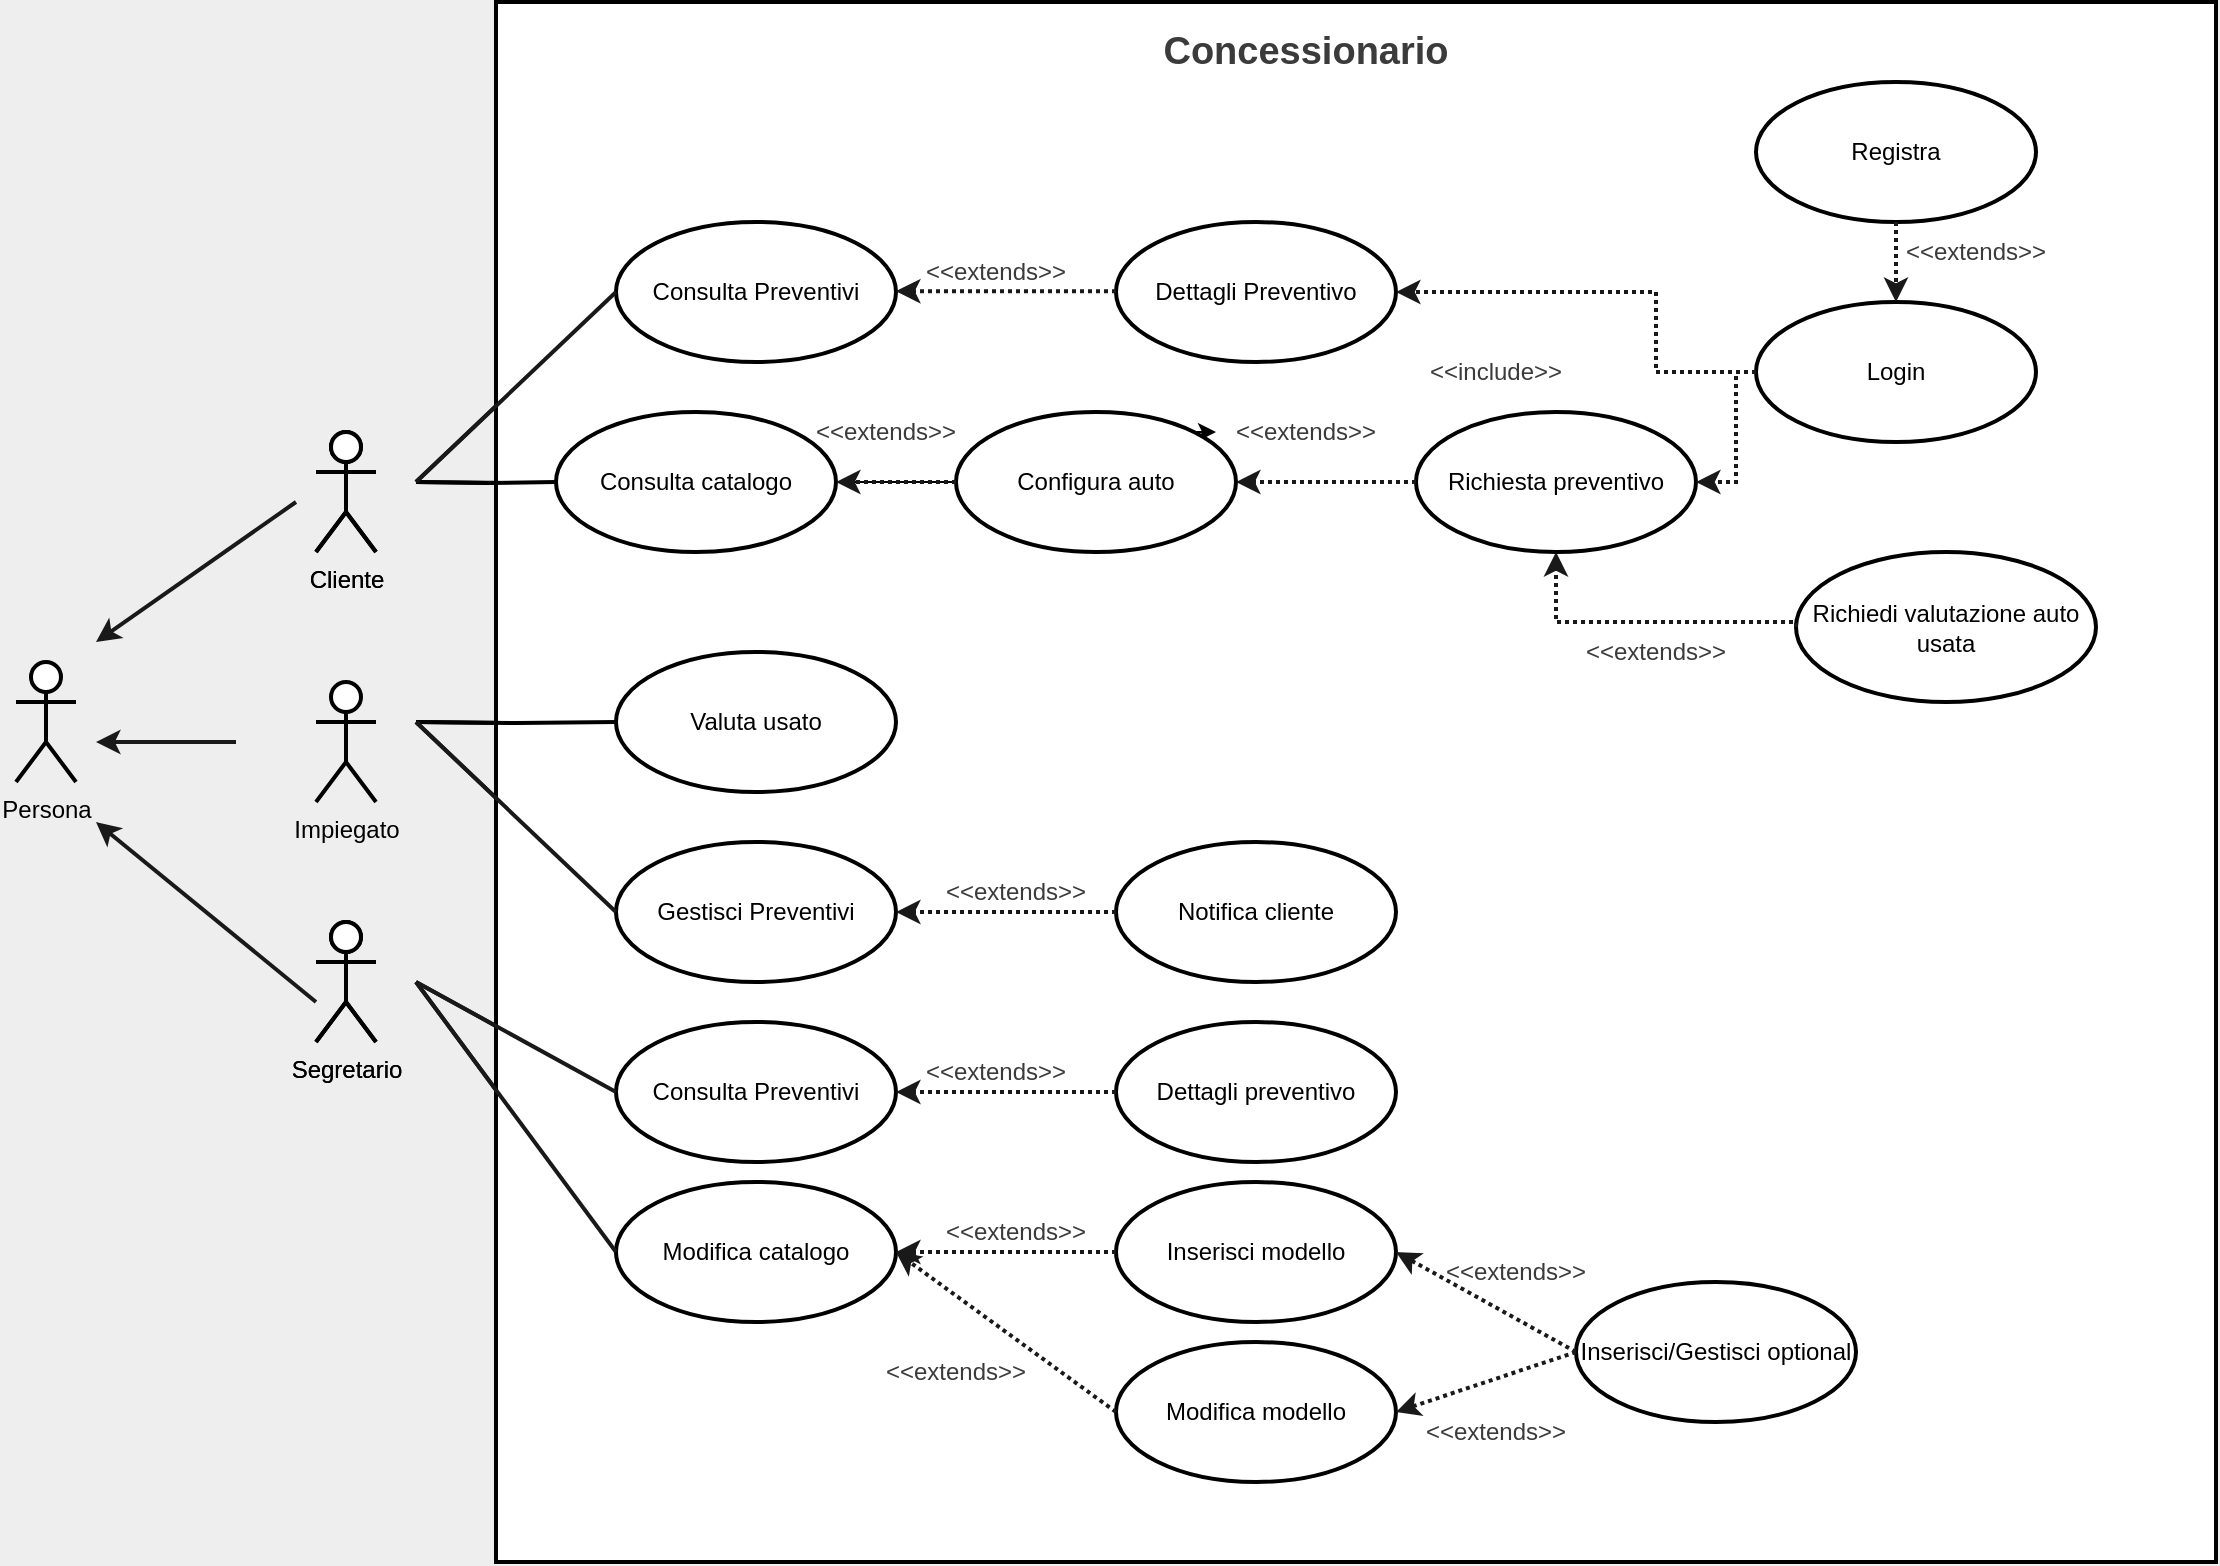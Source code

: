 <mxfile version="22.1.22" type="embed">
  <diagram id="ERxrzM34JgP0kjhDalQf" name="Page-1">
    <mxGraphModel dx="1025" dy="452" grid="1" gridSize="10" guides="1" tooltips="1" connect="1" arrows="1" fold="1" page="0" pageScale="1" pageWidth="827" pageHeight="1169" background="#EEEEEE" math="0" shadow="0">
      <root>
        <mxCell id="0" />
        <mxCell id="1" parent="0" />
        <mxCell id="130" style="edgeStyle=orthogonalEdgeStyle;rounded=0;orthogonalLoop=1;jettySize=auto;html=1;strokeColor=#000000;strokeWidth=2;fontColor=#000000;endArrow=none;endFill=0;" parent="1" target="129" edge="1">
          <mxGeometry relative="1" as="geometry">
            <mxPoint x="360" y="320" as="sourcePoint" />
          </mxGeometry>
        </mxCell>
        <mxCell id="111" value="Cliente" style="shape=umlActor;verticalLabelPosition=bottom;verticalAlign=top;html=1;strokeColor=#000000;strokeWidth=2;fontColor=#000000;fillColor=#FFFFFF;" parent="1" vertex="1">
          <mxGeometry x="310" y="295" width="30" height="60" as="geometry" />
        </mxCell>
        <mxCell id="120" value="Richiesta preventivo" style="ellipse;whiteSpace=wrap;html=1;strokeColor=#000000;strokeWidth=2;fontColor=#000000;fillColor=#FFFFFF;" parent="1" vertex="1">
          <mxGeometry x="710" y="285" width="140" height="70" as="geometry" />
        </mxCell>
        <mxCell id="144" style="edgeStyle=orthogonalEdgeStyle;rounded=0;orthogonalLoop=1;jettySize=auto;html=1;strokeColor=#191919;strokeWidth=2;dashed=1;dashPattern=1 1;" parent="1" source="129" target="120" edge="1">
          <mxGeometry relative="1" as="geometry" />
        </mxCell>
        <mxCell id="129" value="Consulta catalogo" style="ellipse;whiteSpace=wrap;html=1;strokeColor=#000000;strokeWidth=2;fontColor=#000000;fillColor=#FFFFFF;" parent="1" vertex="1">
          <mxGeometry x="460" y="285" width="140" height="70" as="geometry" />
        </mxCell>
        <mxCell id="131" value="Registra" style="ellipse;whiteSpace=wrap;html=1;strokeColor=#000000;strokeWidth=2;fontColor=#000000;fillColor=#FFFFFF;" parent="1" vertex="1">
          <mxGeometry x="860" y="320" width="140" height="70" as="geometry" />
        </mxCell>
        <mxCell id="138" value="Segretario" style="shape=umlActor;verticalLabelPosition=bottom;verticalAlign=top;html=1;strokeColor=#000000;strokeWidth=2;fontColor=#000000;fillColor=#FFFFFF;" parent="1" vertex="1">
          <mxGeometry x="310" y="540" width="30" height="60" as="geometry" />
        </mxCell>
        <mxCell id="139" value="Impiegato" style="shape=umlActor;verticalLabelPosition=bottom;verticalAlign=top;html=1;strokeColor=#000000;strokeWidth=2;fontColor=#000000;fillColor=#FFFFFF;" parent="1" vertex="1">
          <mxGeometry x="310" y="420" width="30" height="60" as="geometry" />
        </mxCell>
        <mxCell id="147" style="edgeStyle=orthogonalEdgeStyle;rounded=0;orthogonalLoop=1;jettySize=auto;html=1;strokeColor=#191919;strokeWidth=2;dashed=1;dashPattern=1 1;" parent="1" source="146" target="120" edge="1">
          <mxGeometry relative="1" as="geometry" />
        </mxCell>
        <mxCell id="146" value="Login" style="ellipse;whiteSpace=wrap;html=1;strokeColor=#000000;strokeWidth=2;fontColor=#000000;fillColor=#FFFFFF;" parent="1" vertex="1">
          <mxGeometry x="710" y="405" width="140" height="70" as="geometry" />
        </mxCell>
        <mxCell id="148" value="&amp;lt;&amp;lt;include&amp;gt;&amp;gt;" style="text;html=1;strokeColor=none;fillColor=none;align=center;verticalAlign=middle;whiteSpace=wrap;rounded=0;fontColor=#3B3B3B;" parent="1" vertex="1">
          <mxGeometry x="710" y="370" width="60" height="30" as="geometry" />
        </mxCell>
        <mxCell id="149" style="edgeStyle=orthogonalEdgeStyle;rounded=0;orthogonalLoop=1;jettySize=auto;html=1;exitX=0.5;exitY=1;exitDx=0;exitDy=0;strokeColor=#191919;strokeWidth=2;fontColor=#3B3B3B;endArrow=none;endFill=0;" parent="1" source="146" target="146" edge="1">
          <mxGeometry relative="1" as="geometry" />
        </mxCell>
        <mxCell id="153" value="" style="endArrow=classic;html=1;rounded=0;strokeColor=#191919;strokeWidth=2;fontColor=#3B3B3B;entryX=1;entryY=0;entryDx=0;entryDy=0;dashed=1;dashPattern=1 1;" parent="1" source="131" target="146" edge="1">
          <mxGeometry width="50" height="50" relative="1" as="geometry">
            <mxPoint x="860" y="390" as="sourcePoint" />
            <mxPoint x="880" y="250" as="targetPoint" />
          </mxGeometry>
        </mxCell>
        <mxCell id="154" value="&amp;lt;&amp;lt;extends&amp;gt;&amp;gt;" style="text;html=1;strokeColor=none;fillColor=none;align=center;verticalAlign=middle;whiteSpace=wrap;rounded=0;fontColor=#3B3B3B;" parent="1" vertex="1">
          <mxGeometry x="850" y="400" width="60" height="30" as="geometry" />
        </mxCell>
        <mxCell id="155" value="&amp;lt;&amp;lt;extends&amp;gt;&amp;gt;" style="text;html=1;strokeColor=none;fillColor=none;align=center;verticalAlign=middle;whiteSpace=wrap;rounded=0;fontColor=#3B3B3B;" parent="1" vertex="1">
          <mxGeometry x="620" y="290" width="60" height="30" as="geometry" />
        </mxCell>
        <mxCell id="156" value="Finalizza preventivo" style="ellipse;whiteSpace=wrap;html=1;strokeColor=#000000;strokeWidth=2;fontColor=#000000;fillColor=#FFFFFF;" parent="1" vertex="1">
          <mxGeometry x="460" y="405" width="140" height="70" as="geometry" />
        </mxCell>
        <mxCell id="157" style="edgeStyle=orthogonalEdgeStyle;rounded=0;orthogonalLoop=1;jettySize=auto;html=1;strokeColor=#000000;strokeWidth=2;fontColor=#000000;endArrow=none;endFill=0;entryX=0;entryY=0.5;entryDx=0;entryDy=0;" parent="1" target="156" edge="1">
          <mxGeometry relative="1" as="geometry">
            <mxPoint x="360" y="440" as="sourcePoint" />
            <mxPoint x="470" y="330" as="targetPoint" />
          </mxGeometry>
        </mxCell>
        <mxCell id="161" value="Gestisci preventivo" style="ellipse;whiteSpace=wrap;html=1;strokeColor=#000000;strokeWidth=2;fontColor=#000000;fillColor=#FFFFFF;" parent="1" vertex="1">
          <mxGeometry x="460" y="500" width="140" height="70" as="geometry" />
        </mxCell>
        <mxCell id="168" value="" style="endArrow=none;html=1;rounded=0;strokeColor=#191919;strokeWidth=2;fontColor=#3B3B3B;entryX=0;entryY=0.5;entryDx=0;entryDy=0;" parent="1" target="161" edge="1">
          <mxGeometry width="50" height="50" relative="1" as="geometry">
            <mxPoint x="360" y="440" as="sourcePoint" />
            <mxPoint x="500" y="520" as="targetPoint" />
          </mxGeometry>
        </mxCell>
        <mxCell id="169" value="Visualizza preventivi" style="ellipse;whiteSpace=wrap;html=1;strokeColor=#000000;strokeWidth=2;fontColor=#000000;fillColor=#FFFFFF;" parent="1" vertex="1">
          <mxGeometry x="460" y="590" width="140" height="70" as="geometry" />
        </mxCell>
        <mxCell id="173" value="Conferma preventivo" style="ellipse;whiteSpace=wrap;html=1;strokeColor=#000000;strokeWidth=2;fontColor=#000000;fillColor=#FFFFFF;" parent="1" vertex="1">
          <mxGeometry x="710" y="190" width="140" height="70" as="geometry" />
        </mxCell>
        <mxCell id="175" value="" style="endArrow=classic;html=1;rounded=0;dashed=1;dashPattern=1 1;strokeColor=#191919;strokeWidth=2;fontColor=#3B3B3B;entryX=0;entryY=0.5;entryDx=0;entryDy=0;exitX=1;exitY=0.5;exitDx=0;exitDy=0;" parent="1" source="186" target="173" edge="1">
          <mxGeometry width="50" height="50" relative="1" as="geometry">
            <mxPoint x="760" y="310" as="sourcePoint" />
            <mxPoint x="810" y="260" as="targetPoint" />
          </mxGeometry>
        </mxCell>
        <mxCell id="176" value="&amp;lt;&amp;lt;extends&amp;gt;&amp;gt;" style="text;html=1;strokeColor=none;fillColor=none;align=center;verticalAlign=middle;whiteSpace=wrap;rounded=0;fontColor=#3B3B3B;" parent="1" vertex="1">
          <mxGeometry x="620" y="200" width="60" height="30" as="geometry" />
        </mxCell>
        <mxCell id="177" value="" style="endArrow=none;html=1;rounded=0;strokeColor=#191919;strokeWidth=2;fontColor=#3B3B3B;entryX=0;entryY=0.5;entryDx=0;entryDy=0;" parent="1" target="169" edge="1">
          <mxGeometry width="50" height="50" relative="1" as="geometry">
            <mxPoint x="360" y="570" as="sourcePoint" />
            <mxPoint x="460" y="570" as="targetPoint" />
          </mxGeometry>
        </mxCell>
        <mxCell id="180" value="Inserisci modello" style="ellipse;whiteSpace=wrap;html=1;strokeColor=#000000;strokeWidth=2;fontColor=#000000;fillColor=#FFFFFF;" parent="1" vertex="1">
          <mxGeometry x="460" y="670" width="140" height="70" as="geometry" />
        </mxCell>
        <mxCell id="181" value="Inserisci optional" style="ellipse;whiteSpace=wrap;html=1;strokeColor=#000000;strokeWidth=2;fontColor=#000000;fillColor=#FFFFFF;" parent="1" vertex="1">
          <mxGeometry x="710" y="670" width="140" height="70" as="geometry" />
        </mxCell>
        <mxCell id="182" value="" style="endArrow=none;html=1;rounded=0;strokeColor=#191919;strokeWidth=2;fontColor=#3B3B3B;entryX=0;entryY=0.5;entryDx=0;entryDy=0;" parent="1" target="180" edge="1">
          <mxGeometry width="50" height="50" relative="1" as="geometry">
            <mxPoint x="360" y="570" as="sourcePoint" />
            <mxPoint x="470" y="635" as="targetPoint" />
          </mxGeometry>
        </mxCell>
        <mxCell id="183" value="" style="endArrow=classic;html=1;rounded=0;strokeColor=#191919;strokeWidth=2;fontColor=#3B3B3B;entryX=1;entryY=0.5;entryDx=0;entryDy=0;exitX=0;exitY=0.5;exitDx=0;exitDy=0;dashed=1;dashPattern=1 1;" parent="1" source="181" target="180" edge="1">
          <mxGeometry width="50" height="50" relative="1" as="geometry">
            <mxPoint x="720" y="660" as="sourcePoint" />
            <mxPoint x="770" y="610" as="targetPoint" />
          </mxGeometry>
        </mxCell>
        <mxCell id="184" value="&amp;lt;&amp;lt;extends&amp;gt;&amp;gt;" style="text;html=1;strokeColor=none;fillColor=none;align=center;verticalAlign=middle;whiteSpace=wrap;rounded=0;fontColor=#3B3B3B;" parent="1" vertex="1">
          <mxGeometry x="630" y="680" width="60" height="30" as="geometry" />
        </mxCell>
        <mxCell id="185" value="&lt;font style=&quot;font-size: 16px;&quot;&gt;Concessionario&lt;/font&gt;" style="text;html=1;strokeColor=none;fillColor=none;align=center;verticalAlign=middle;whiteSpace=wrap;rounded=0;fontColor=#3B3B3B;" parent="1" vertex="1">
          <mxGeometry x="670" y="130" width="60" height="30" as="geometry" />
        </mxCell>
        <mxCell id="186" value="Visualizza ordini" style="ellipse;whiteSpace=wrap;html=1;strokeColor=#000000;strokeWidth=2;fontColor=#000000;fillColor=#FFFFFF;" parent="1" vertex="1">
          <mxGeometry x="460" y="190" width="140" height="70" as="geometry" />
        </mxCell>
        <mxCell id="188" value="" style="endArrow=none;html=1;rounded=0;strokeColor=#191919;strokeWidth=2;fontSize=16;fontColor=#0D0D0D;entryX=0;entryY=0.5;entryDx=0;entryDy=0;" parent="1" target="186" edge="1">
          <mxGeometry width="50" height="50" relative="1" as="geometry">
            <mxPoint x="360" y="320" as="sourcePoint" />
            <mxPoint x="450" y="240" as="targetPoint" />
          </mxGeometry>
        </mxCell>
        <mxCell id="189" value="" style="html=1;fillColor=#FFFFFF;strokeWidth=2;strokeColor=#000000;" parent="1" vertex="1">
          <mxGeometry x="400" y="80" width="860" height="780" as="geometry" />
        </mxCell>
        <mxCell id="190" style="edgeStyle=orthogonalEdgeStyle;rounded=0;orthogonalLoop=1;jettySize=auto;html=1;strokeColor=#000000;strokeWidth=2;fontColor=#000000;endArrow=none;endFill=0;" parent="1" target="194" edge="1">
          <mxGeometry relative="1" as="geometry">
            <mxPoint x="360" y="320" as="sourcePoint" />
          </mxGeometry>
        </mxCell>
        <mxCell id="191" value="Cliente" style="shape=umlActor;verticalLabelPosition=bottom;verticalAlign=top;html=1;strokeColor=#000000;strokeWidth=2;fontColor=#000000;fillColor=#FFFFFF;" parent="1" vertex="1">
          <mxGeometry x="310" y="295" width="30" height="60" as="geometry" />
        </mxCell>
        <mxCell id="192" value="Richiesta preventivo" style="ellipse;whiteSpace=wrap;html=1;strokeColor=#000000;strokeWidth=2;fontColor=#000000;fillColor=#FFFFFF;" parent="1" vertex="1">
          <mxGeometry x="860" y="285" width="140" height="70" as="geometry" />
        </mxCell>
        <mxCell id="266" value="" style="edgeStyle=orthogonalEdgeStyle;rounded=0;orthogonalLoop=1;jettySize=auto;html=1;" parent="1" source="194" target="207" edge="1">
          <mxGeometry relative="1" as="geometry" />
        </mxCell>
        <mxCell id="194" value="Consulta catalogo" style="ellipse;whiteSpace=wrap;html=1;strokeColor=#000000;strokeWidth=2;fontColor=#000000;fillColor=#FFFFFF;" parent="1" vertex="1">
          <mxGeometry x="430" y="285" width="140" height="70" as="geometry" />
        </mxCell>
        <mxCell id="195" value="Registra" style="ellipse;whiteSpace=wrap;html=1;strokeColor=#000000;strokeWidth=2;fontColor=#000000;fillColor=#FFFFFF;" parent="1" vertex="1">
          <mxGeometry x="1030" y="120" width="140" height="70" as="geometry" />
        </mxCell>
        <mxCell id="197" value="Segretario" style="shape=umlActor;verticalLabelPosition=bottom;verticalAlign=top;html=1;strokeColor=#000000;strokeWidth=2;fontColor=#000000;fillColor=#FFFFFF;" parent="1" vertex="1">
          <mxGeometry x="310" y="540" width="30" height="60" as="geometry" />
        </mxCell>
        <mxCell id="199" value="" style="endArrow=classic;html=1;rounded=0;strokeWidth=2;strokeColor=#191919;" parent="1" edge="1">
          <mxGeometry width="50" height="50" relative="1" as="geometry">
            <mxPoint x="270" y="450" as="sourcePoint" />
            <mxPoint x="200" y="450" as="targetPoint" />
          </mxGeometry>
        </mxCell>
        <mxCell id="200" value="" style="endArrow=classic;html=1;rounded=0;strokeWidth=2;strokeColor=#191919;" parent="1" edge="1">
          <mxGeometry width="50" height="50" relative="1" as="geometry">
            <mxPoint x="310" y="580" as="sourcePoint" />
            <mxPoint x="200" y="490" as="targetPoint" />
          </mxGeometry>
        </mxCell>
        <mxCell id="201" style="edgeStyle=orthogonalEdgeStyle;rounded=0;orthogonalLoop=1;jettySize=auto;html=1;strokeColor=#191919;strokeWidth=2;dashed=1;dashPattern=1 1;exitX=0;exitY=0.5;exitDx=0;exitDy=0;" parent="1" source="202" target="192" edge="1">
          <mxGeometry relative="1" as="geometry">
            <Array as="points">
              <mxPoint x="1020" y="265" />
              <mxPoint x="1020" y="320" />
            </Array>
          </mxGeometry>
        </mxCell>
        <mxCell id="202" value="Login" style="ellipse;whiteSpace=wrap;html=1;strokeColor=#000000;strokeWidth=2;fontColor=#000000;fillColor=#FFFFFF;" parent="1" vertex="1">
          <mxGeometry x="1030" y="230" width="140" height="70" as="geometry" />
        </mxCell>
        <mxCell id="203" value="&amp;lt;&amp;lt;include&amp;gt;&amp;gt;" style="text;html=1;strokeColor=none;fillColor=none;align=center;verticalAlign=middle;whiteSpace=wrap;rounded=0;fontColor=#3B3B3B;" parent="1" vertex="1">
          <mxGeometry x="870" y="250" width="60" height="30" as="geometry" />
        </mxCell>
        <mxCell id="204" style="edgeStyle=orthogonalEdgeStyle;rounded=0;orthogonalLoop=1;jettySize=auto;html=1;exitX=0.5;exitY=1;exitDx=0;exitDy=0;strokeColor=#191919;strokeWidth=2;fontColor=#3B3B3B;endArrow=none;endFill=0;" parent="1" source="202" target="202" edge="1">
          <mxGeometry relative="1" as="geometry" />
        </mxCell>
        <mxCell id="205" value="" style="endArrow=classic;html=1;rounded=0;strokeColor=#191919;strokeWidth=2;fontColor=#3B3B3B;dashed=1;dashPattern=1 1;" parent="1" source="195" target="202" edge="1">
          <mxGeometry width="50" height="50" relative="1" as="geometry">
            <mxPoint x="860" y="390" as="sourcePoint" />
            <mxPoint x="980" y="230" as="targetPoint" />
          </mxGeometry>
        </mxCell>
        <mxCell id="206" value="&amp;lt;&amp;lt;extends&amp;gt;&amp;gt;" style="text;html=1;strokeColor=none;fillColor=none;align=center;verticalAlign=middle;whiteSpace=wrap;rounded=0;fontColor=#3B3B3B;" parent="1" vertex="1">
          <mxGeometry x="1110" y="190" width="60" height="30" as="geometry" />
        </mxCell>
        <mxCell id="207" value="&amp;lt;&amp;lt;extends&amp;gt;&amp;gt;" style="text;html=1;strokeColor=none;fillColor=none;align=center;verticalAlign=middle;whiteSpace=wrap;rounded=0;fontColor=#3B3B3B;" parent="1" vertex="1">
          <mxGeometry x="760" y="270" width="90" height="50" as="geometry" />
        </mxCell>
        <mxCell id="208" value="Valuta usato" style="ellipse;whiteSpace=wrap;html=1;strokeColor=#000000;strokeWidth=2;fontColor=#000000;fillColor=#FFFFFF;" parent="1" vertex="1">
          <mxGeometry x="460" y="405" width="140" height="70" as="geometry" />
        </mxCell>
        <mxCell id="209" style="edgeStyle=orthogonalEdgeStyle;rounded=0;orthogonalLoop=1;jettySize=auto;html=1;strokeColor=#000000;strokeWidth=2;fontColor=#000000;endArrow=none;endFill=0;entryX=0;entryY=0.5;entryDx=0;entryDy=0;" parent="1" target="208" edge="1">
          <mxGeometry relative="1" as="geometry">
            <mxPoint x="360" y="440" as="sourcePoint" />
            <mxPoint x="470" y="330" as="targetPoint" />
          </mxGeometry>
        </mxCell>
        <mxCell id="210" value="Gestisci Preventivi" style="ellipse;whiteSpace=wrap;html=1;strokeColor=#000000;strokeWidth=2;fontColor=#000000;fillColor=#FFFFFF;" parent="1" vertex="1">
          <mxGeometry x="460" y="500" width="140" height="70" as="geometry" />
        </mxCell>
        <mxCell id="211" value="" style="endArrow=none;html=1;rounded=0;strokeColor=#191919;strokeWidth=2;fontColor=#3B3B3B;entryX=0;entryY=0.5;entryDx=0;entryDy=0;" parent="1" target="210" edge="1">
          <mxGeometry width="50" height="50" relative="1" as="geometry">
            <mxPoint x="360" y="440" as="sourcePoint" />
            <mxPoint x="500" y="520" as="targetPoint" />
          </mxGeometry>
        </mxCell>
        <mxCell id="212" value="Consulta Preventivi" style="ellipse;whiteSpace=wrap;html=1;strokeColor=#000000;strokeWidth=2;fontColor=#000000;fillColor=#FFFFFF;" parent="1" vertex="1">
          <mxGeometry x="460" y="590" width="140" height="70" as="geometry" />
        </mxCell>
        <mxCell id="213" value="Dettagli Preventivo" style="ellipse;whiteSpace=wrap;html=1;strokeColor=#000000;strokeWidth=2;fontColor=#000000;fillColor=#FFFFFF;" parent="1" vertex="1">
          <mxGeometry x="710" y="190" width="140" height="70" as="geometry" />
        </mxCell>
        <mxCell id="215" value="&amp;lt;&amp;lt;extends&amp;gt;&amp;gt;" style="text;html=1;strokeColor=none;fillColor=none;align=center;verticalAlign=middle;whiteSpace=wrap;rounded=0;fontColor=#3B3B3B;" parent="1" vertex="1">
          <mxGeometry x="620" y="200" width="60" height="30" as="geometry" />
        </mxCell>
        <mxCell id="216" value="" style="endArrow=none;html=1;rounded=0;strokeColor=#191919;strokeWidth=2;fontColor=#3B3B3B;entryX=0;entryY=0.5;entryDx=0;entryDy=0;" parent="1" target="212" edge="1">
          <mxGeometry width="50" height="50" relative="1" as="geometry">
            <mxPoint x="360" y="570" as="sourcePoint" />
            <mxPoint x="460" y="570" as="targetPoint" />
          </mxGeometry>
        </mxCell>
        <mxCell id="217" value="Modifica catalogo" style="ellipse;whiteSpace=wrap;html=1;strokeColor=#000000;strokeWidth=2;fontColor=#000000;fillColor=#FFFFFF;" parent="1" vertex="1">
          <mxGeometry x="460" y="670" width="140" height="70" as="geometry" />
        </mxCell>
        <mxCell id="218" value="Modifica modello" style="ellipse;whiteSpace=wrap;html=1;strokeColor=#000000;strokeWidth=2;fontColor=#000000;fillColor=#FFFFFF;" parent="1" vertex="1">
          <mxGeometry x="710" y="750" width="140" height="70" as="geometry" />
        </mxCell>
        <mxCell id="219" value="" style="endArrow=none;html=1;rounded=0;strokeColor=#191919;strokeWidth=2;fontColor=#3B3B3B;entryX=0;entryY=0.5;entryDx=0;entryDy=0;" parent="1" target="217" edge="1">
          <mxGeometry width="50" height="50" relative="1" as="geometry">
            <mxPoint x="360" y="570" as="sourcePoint" />
            <mxPoint x="470" y="635" as="targetPoint" />
          </mxGeometry>
        </mxCell>
        <mxCell id="220" value="" style="endArrow=classic;html=1;rounded=0;strokeColor=#191919;strokeWidth=2;fontColor=#3B3B3B;entryX=1;entryY=0.5;entryDx=0;entryDy=0;exitX=0;exitY=0.5;exitDx=0;exitDy=0;dashed=1;dashPattern=1 1;" parent="1" source="218" target="217" edge="1">
          <mxGeometry width="50" height="50" relative="1" as="geometry">
            <mxPoint x="720" y="660" as="sourcePoint" />
            <mxPoint x="770" y="610" as="targetPoint" />
          </mxGeometry>
        </mxCell>
        <mxCell id="221" value="&amp;lt;&amp;lt;extends&amp;gt;&amp;gt;" style="text;html=1;strokeColor=none;fillColor=none;align=center;verticalAlign=middle;whiteSpace=wrap;rounded=0;fontColor=#3B3B3B;" parent="1" vertex="1">
          <mxGeometry x="630" y="680" width="60" height="30" as="geometry" />
        </mxCell>
        <mxCell id="222" value="&lt;font style=&quot;font-size: 19px;&quot;&gt;Concessionario&lt;/font&gt;" style="text;html=1;strokeColor=none;fillColor=none;align=center;verticalAlign=middle;whiteSpace=wrap;rounded=0;fontColor=#3B3B3B;strokeWidth=3;fontSize=19;fontStyle=1" parent="1" vertex="1">
          <mxGeometry x="775" y="90" width="60" height="30" as="geometry" />
        </mxCell>
        <mxCell id="223" value="Consulta Preventivi" style="ellipse;whiteSpace=wrap;html=1;strokeColor=#000000;strokeWidth=2;fontColor=#000000;fillColor=#FFFFFF;" parent="1" vertex="1">
          <mxGeometry x="460" y="190" width="140" height="70" as="geometry" />
        </mxCell>
        <mxCell id="224" value="" style="endArrow=none;html=1;rounded=0;strokeColor=#191919;strokeWidth=2;fontSize=16;fontColor=#0D0D0D;entryX=0;entryY=0.5;entryDx=0;entryDy=0;" parent="1" target="223" edge="1">
          <mxGeometry width="50" height="50" relative="1" as="geometry">
            <mxPoint x="360" y="320" as="sourcePoint" />
            <mxPoint x="450" y="240" as="targetPoint" />
          </mxGeometry>
        </mxCell>
        <mxCell id="227" value="" style="endArrow=classic;html=1;rounded=0;strokeWidth=2;strokeColor=#191919;" parent="1" edge="1">
          <mxGeometry width="50" height="50" relative="1" as="geometry">
            <mxPoint x="300" y="330" as="sourcePoint" />
            <mxPoint x="200" y="400" as="targetPoint" />
          </mxGeometry>
        </mxCell>
        <mxCell id="228" value="Persona&lt;br&gt;" style="shape=umlActor;verticalLabelPosition=bottom;verticalAlign=top;html=1;strokeColor=#000000;strokeWidth=2;fontColor=#000000;fillColor=#FFFFFF;" parent="1" vertex="1">
          <mxGeometry x="160" y="410" width="30" height="60" as="geometry" />
        </mxCell>
        <mxCell id="235" style="edgeStyle=orthogonalEdgeStyle;rounded=0;orthogonalLoop=1;jettySize=auto;html=1;strokeColor=#191919;strokeWidth=2;dashed=1;dashPattern=1 1;exitX=0;exitY=0.5;exitDx=0;exitDy=0;" parent="1" source="202" target="213" edge="1">
          <mxGeometry relative="1" as="geometry">
            <mxPoint x="900" y="260" as="sourcePoint" />
            <mxPoint x="860" y="330" as="targetPoint" />
            <Array as="points">
              <mxPoint x="980" y="265" />
              <mxPoint x="980" y="225" />
            </Array>
          </mxGeometry>
        </mxCell>
        <mxCell id="236" value="Inserisci/Gestisci optional" style="ellipse;whiteSpace=wrap;html=1;strokeColor=#000000;strokeWidth=2;fontColor=#000000;fillColor=#FFFFFF;" parent="1" vertex="1">
          <mxGeometry x="940" y="720" width="140" height="70" as="geometry" />
        </mxCell>
        <mxCell id="238" value="Inserisci modello" style="ellipse;whiteSpace=wrap;html=1;strokeColor=#000000;strokeWidth=2;fontColor=#000000;fillColor=#FFFFFF;" parent="1" vertex="1">
          <mxGeometry x="710" y="670" width="140" height="70" as="geometry" />
        </mxCell>
        <mxCell id="240" value="" style="endArrow=classic;html=1;rounded=0;strokeColor=#191919;strokeWidth=2;fontColor=#3B3B3B;exitX=0;exitY=0.5;exitDx=0;exitDy=0;dashed=1;dashPattern=1 1;" parent="1" source="238" edge="1">
          <mxGeometry width="50" height="50" relative="1" as="geometry">
            <mxPoint x="780" y="715" as="sourcePoint" />
            <mxPoint x="600" y="705" as="targetPoint" />
          </mxGeometry>
        </mxCell>
        <mxCell id="241" value="&amp;lt;&amp;lt;extends&amp;gt;&amp;gt;" style="text;html=1;strokeColor=none;fillColor=none;align=center;verticalAlign=middle;whiteSpace=wrap;rounded=0;fontColor=#3B3B3B;" parent="1" vertex="1">
          <mxGeometry x="600" y="750" width="60" height="30" as="geometry" />
        </mxCell>
        <mxCell id="242" value="" style="endArrow=classic;html=1;rounded=0;strokeColor=#191919;strokeWidth=2;fontColor=#3B3B3B;entryX=1;entryY=0.5;entryDx=0;entryDy=0;exitX=0;exitY=0.5;exitDx=0;exitDy=0;dashed=1;dashPattern=1 1;" parent="1" source="236" target="238" edge="1">
          <mxGeometry width="50" height="50" relative="1" as="geometry">
            <mxPoint x="780" y="715" as="sourcePoint" />
            <mxPoint x="610" y="715" as="targetPoint" />
          </mxGeometry>
        </mxCell>
        <mxCell id="243" value="" style="endArrow=classic;html=1;rounded=0;strokeColor=#191919;strokeWidth=2;fontColor=#3B3B3B;entryX=1;entryY=0.5;entryDx=0;entryDy=0;exitX=0;exitY=0.5;exitDx=0;exitDy=0;dashed=1;dashPattern=1 1;" parent="1" source="236" target="218" edge="1">
          <mxGeometry width="50" height="50" relative="1" as="geometry">
            <mxPoint x="930" y="625" as="sourcePoint" />
            <mxPoint x="830" y="625" as="targetPoint" />
          </mxGeometry>
        </mxCell>
        <mxCell id="244" value="&amp;lt;&amp;lt;extends&amp;gt;&amp;gt;" style="text;html=1;strokeColor=none;fillColor=none;align=center;verticalAlign=middle;whiteSpace=wrap;rounded=0;fontColor=#3B3B3B;" parent="1" vertex="1">
          <mxGeometry x="880" y="700" width="60" height="30" as="geometry" />
        </mxCell>
        <mxCell id="245" value="&amp;lt;&amp;lt;extends&amp;gt;&amp;gt;" style="text;html=1;strokeColor=none;fillColor=none;align=center;verticalAlign=middle;whiteSpace=wrap;rounded=0;fontColor=#3B3B3B;" parent="1" vertex="1">
          <mxGeometry x="870" y="780" width="60" height="30" as="geometry" />
        </mxCell>
        <mxCell id="246" value="Notifica cliente" style="ellipse;whiteSpace=wrap;html=1;strokeColor=#000000;strokeWidth=2;fontColor=#000000;fillColor=#FFFFFF;" parent="1" vertex="1">
          <mxGeometry x="710" y="500" width="140" height="70" as="geometry" />
        </mxCell>
        <mxCell id="247" value="" style="endArrow=classic;html=1;rounded=0;dashed=1;dashPattern=1 1;strokeColor=#191919;strokeWidth=2;fontColor=#3B3B3B;entryX=1;entryY=0.5;entryDx=0;entryDy=0;exitX=0;exitY=0.5;exitDx=0;exitDy=0;" parent="1" source="246" target="210" edge="1">
          <mxGeometry width="50" height="50" relative="1" as="geometry">
            <mxPoint x="600" y="535" as="sourcePoint" />
            <mxPoint x="810" y="570" as="targetPoint" />
          </mxGeometry>
        </mxCell>
        <mxCell id="248" value="&amp;lt;&amp;lt;extends&amp;gt;&amp;gt;" style="text;html=1;strokeColor=none;fillColor=none;align=center;verticalAlign=middle;whiteSpace=wrap;rounded=0;fontColor=#3B3B3B;" parent="1" vertex="1">
          <mxGeometry x="630" y="510" width="60" height="30" as="geometry" />
        </mxCell>
        <mxCell id="254" style="edgeStyle=orthogonalEdgeStyle;rounded=0;orthogonalLoop=1;jettySize=auto;html=1;strokeColor=#191919;strokeWidth=2;dashed=1;dashPattern=1 1;exitX=0;exitY=0.5;exitDx=0;exitDy=0;entryX=1;entryY=0.5;entryDx=0;entryDy=0;" parent="1" source="192" target="265" edge="1">
          <mxGeometry relative="1" as="geometry">
            <mxPoint x="700" y="320" as="sourcePoint" />
            <mxPoint x="600" y="320" as="targetPoint" />
          </mxGeometry>
        </mxCell>
        <mxCell id="255" style="edgeStyle=orthogonalEdgeStyle;rounded=0;orthogonalLoop=1;jettySize=auto;html=1;strokeColor=#191919;strokeWidth=2;dashed=1;dashPattern=1 1;exitX=0;exitY=0.5;exitDx=0;exitDy=0;" parent="1" edge="1">
          <mxGeometry relative="1" as="geometry">
            <mxPoint x="710.0" y="224.58" as="sourcePoint" />
            <mxPoint x="600" y="224.58" as="targetPoint" />
          </mxGeometry>
        </mxCell>
        <mxCell id="256" value="Dettagli preventivo" style="ellipse;whiteSpace=wrap;html=1;strokeColor=#000000;strokeWidth=2;fontColor=#000000;fillColor=#FFFFFF;" parent="1" vertex="1">
          <mxGeometry x="710" y="590" width="140" height="70" as="geometry" />
        </mxCell>
        <mxCell id="257" value="&amp;lt;&amp;lt;extends&amp;gt;&amp;gt;" style="text;html=1;strokeColor=none;fillColor=none;align=center;verticalAlign=middle;whiteSpace=wrap;rounded=0;fontColor=#3B3B3B;" parent="1" vertex="1">
          <mxGeometry x="620" y="600" width="60" height="30" as="geometry" />
        </mxCell>
        <mxCell id="258" style="edgeStyle=orthogonalEdgeStyle;rounded=0;orthogonalLoop=1;jettySize=auto;html=1;strokeColor=#191919;strokeWidth=2;dashed=1;dashPattern=1 1;exitX=0;exitY=0.5;exitDx=0;exitDy=0;" parent="1" source="256" target="212" edge="1">
          <mxGeometry relative="1" as="geometry">
            <mxPoint x="710.0" y="630" as="sourcePoint" />
            <mxPoint x="600" y="630" as="targetPoint" />
          </mxGeometry>
        </mxCell>
        <mxCell id="259" value="Richiedi valutazione auto usata" style="ellipse;whiteSpace=wrap;html=1;strokeColor=#000000;strokeWidth=2;fontColor=#000000;fillColor=#FFFFFF;" parent="1" vertex="1">
          <mxGeometry x="1050" y="355" width="150" height="75" as="geometry" />
        </mxCell>
        <mxCell id="260" style="edgeStyle=orthogonalEdgeStyle;rounded=0;orthogonalLoop=1;jettySize=auto;html=1;strokeColor=#191919;strokeWidth=2;dashed=1;dashPattern=1 1;exitX=0;exitY=0.5;exitDx=0;exitDy=0;entryX=0.5;entryY=1;entryDx=0;entryDy=0;" parent="1" source="259" target="192" edge="1">
          <mxGeometry relative="1" as="geometry">
            <mxPoint x="720.0" y="330" as="sourcePoint" />
            <mxPoint x="610" y="330" as="targetPoint" />
            <Array as="points">
              <mxPoint x="1050" y="390" />
              <mxPoint x="930" y="390" />
            </Array>
          </mxGeometry>
        </mxCell>
        <mxCell id="261" value="&amp;lt;&amp;lt;extends&amp;gt;&amp;gt;" style="text;html=1;strokeColor=none;fillColor=none;align=center;verticalAlign=middle;whiteSpace=wrap;rounded=0;fontColor=#3B3B3B;" parent="1" vertex="1">
          <mxGeometry x="950" y="390" width="60" height="30" as="geometry" />
        </mxCell>
        <mxCell id="265" value="Configura auto" style="ellipse;whiteSpace=wrap;html=1;strokeColor=#000000;strokeWidth=2;fontColor=#000000;fillColor=#FFFFFF;" parent="1" vertex="1">
          <mxGeometry x="630" y="285" width="140" height="70" as="geometry" />
        </mxCell>
        <mxCell id="267" style="edgeStyle=orthogonalEdgeStyle;rounded=0;orthogonalLoop=1;jettySize=auto;html=1;strokeColor=#191919;strokeWidth=2;dashed=1;dashPattern=1 1;exitX=0;exitY=0.5;exitDx=0;exitDy=0;entryX=1;entryY=0.5;entryDx=0;entryDy=0;" parent="1" source="265" target="194" edge="1">
          <mxGeometry relative="1" as="geometry">
            <mxPoint x="850" y="325" as="sourcePoint" />
            <mxPoint x="780" y="325" as="targetPoint" />
          </mxGeometry>
        </mxCell>
        <mxCell id="268" value="&amp;lt;&amp;lt;extends&amp;gt;&amp;gt;" style="text;html=1;strokeColor=none;fillColor=none;align=center;verticalAlign=middle;whiteSpace=wrap;rounded=0;fontColor=#3B3B3B;" parent="1" vertex="1">
          <mxGeometry x="550" y="270" width="90" height="50" as="geometry" />
        </mxCell>
      </root>
    </mxGraphModel>
  </diagram>
</mxfile>
